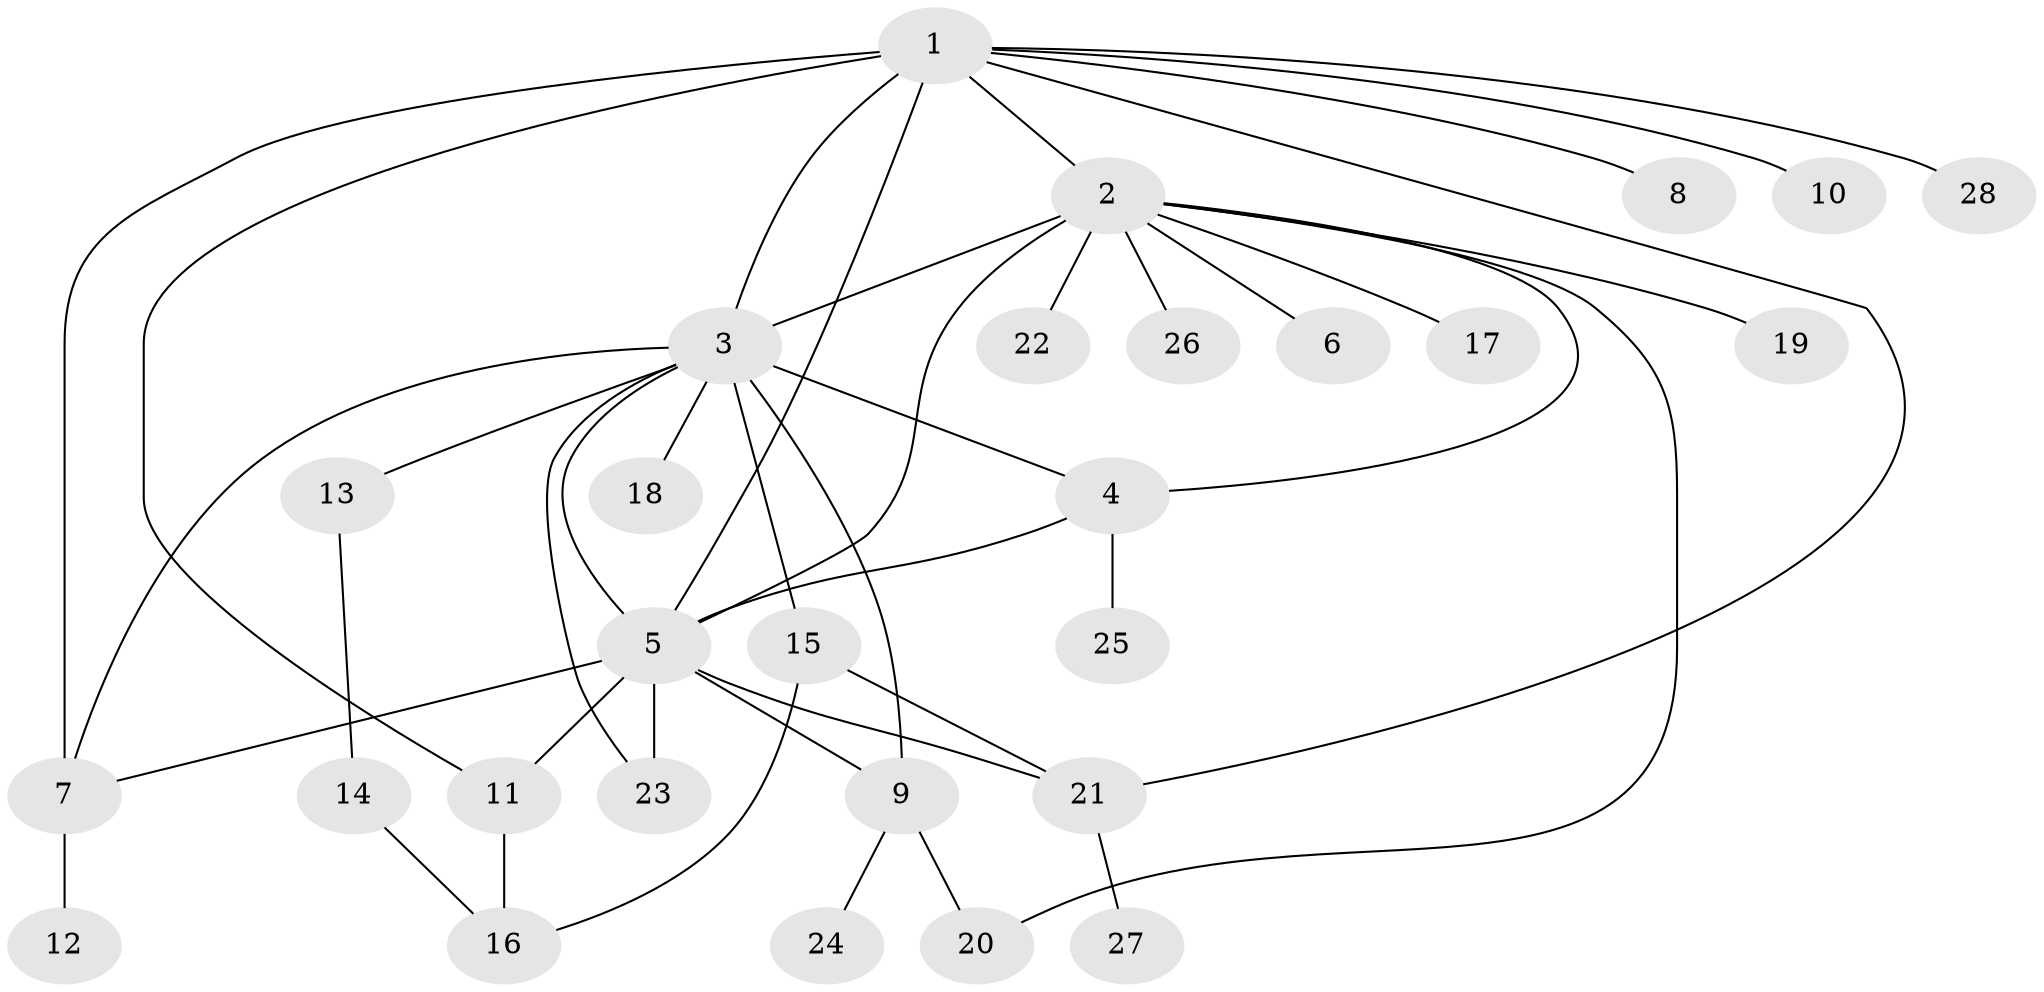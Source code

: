 // original degree distribution, {4: 0.10909090909090909, 11: 0.01818181818181818, 13: 0.01818181818181818, 16: 0.01818181818181818, 5: 0.05454545454545454, 6: 0.03636363636363636, 1: 0.4, 10: 0.01818181818181818, 3: 0.12727272727272726, 2: 0.2}
// Generated by graph-tools (version 1.1) at 2025/50/03/04/25 22:50:10]
// undirected, 28 vertices, 42 edges
graph export_dot {
  node [color=gray90,style=filled];
  1;
  2;
  3;
  4;
  5;
  6;
  7;
  8;
  9;
  10;
  11;
  12;
  13;
  14;
  15;
  16;
  17;
  18;
  19;
  20;
  21;
  22;
  23;
  24;
  25;
  26;
  27;
  28;
  1 -- 2 [weight=2.0];
  1 -- 3 [weight=1.0];
  1 -- 5 [weight=1.0];
  1 -- 7 [weight=3.0];
  1 -- 8 [weight=1.0];
  1 -- 10 [weight=1.0];
  1 -- 11 [weight=1.0];
  1 -- 21 [weight=1.0];
  1 -- 28 [weight=1.0];
  2 -- 3 [weight=2.0];
  2 -- 4 [weight=2.0];
  2 -- 5 [weight=2.0];
  2 -- 6 [weight=1.0];
  2 -- 17 [weight=1.0];
  2 -- 19 [weight=1.0];
  2 -- 20 [weight=1.0];
  2 -- 22 [weight=1.0];
  2 -- 26 [weight=1.0];
  3 -- 4 [weight=1.0];
  3 -- 5 [weight=1.0];
  3 -- 7 [weight=1.0];
  3 -- 9 [weight=1.0];
  3 -- 13 [weight=1.0];
  3 -- 15 [weight=1.0];
  3 -- 18 [weight=1.0];
  3 -- 23 [weight=1.0];
  4 -- 5 [weight=2.0];
  4 -- 25 [weight=1.0];
  5 -- 7 [weight=1.0];
  5 -- 9 [weight=1.0];
  5 -- 11 [weight=1.0];
  5 -- 21 [weight=1.0];
  5 -- 23 [weight=1.0];
  7 -- 12 [weight=1.0];
  9 -- 20 [weight=1.0];
  9 -- 24 [weight=1.0];
  11 -- 16 [weight=1.0];
  13 -- 14 [weight=1.0];
  14 -- 16 [weight=2.0];
  15 -- 16 [weight=2.0];
  15 -- 21 [weight=1.0];
  21 -- 27 [weight=1.0];
}
